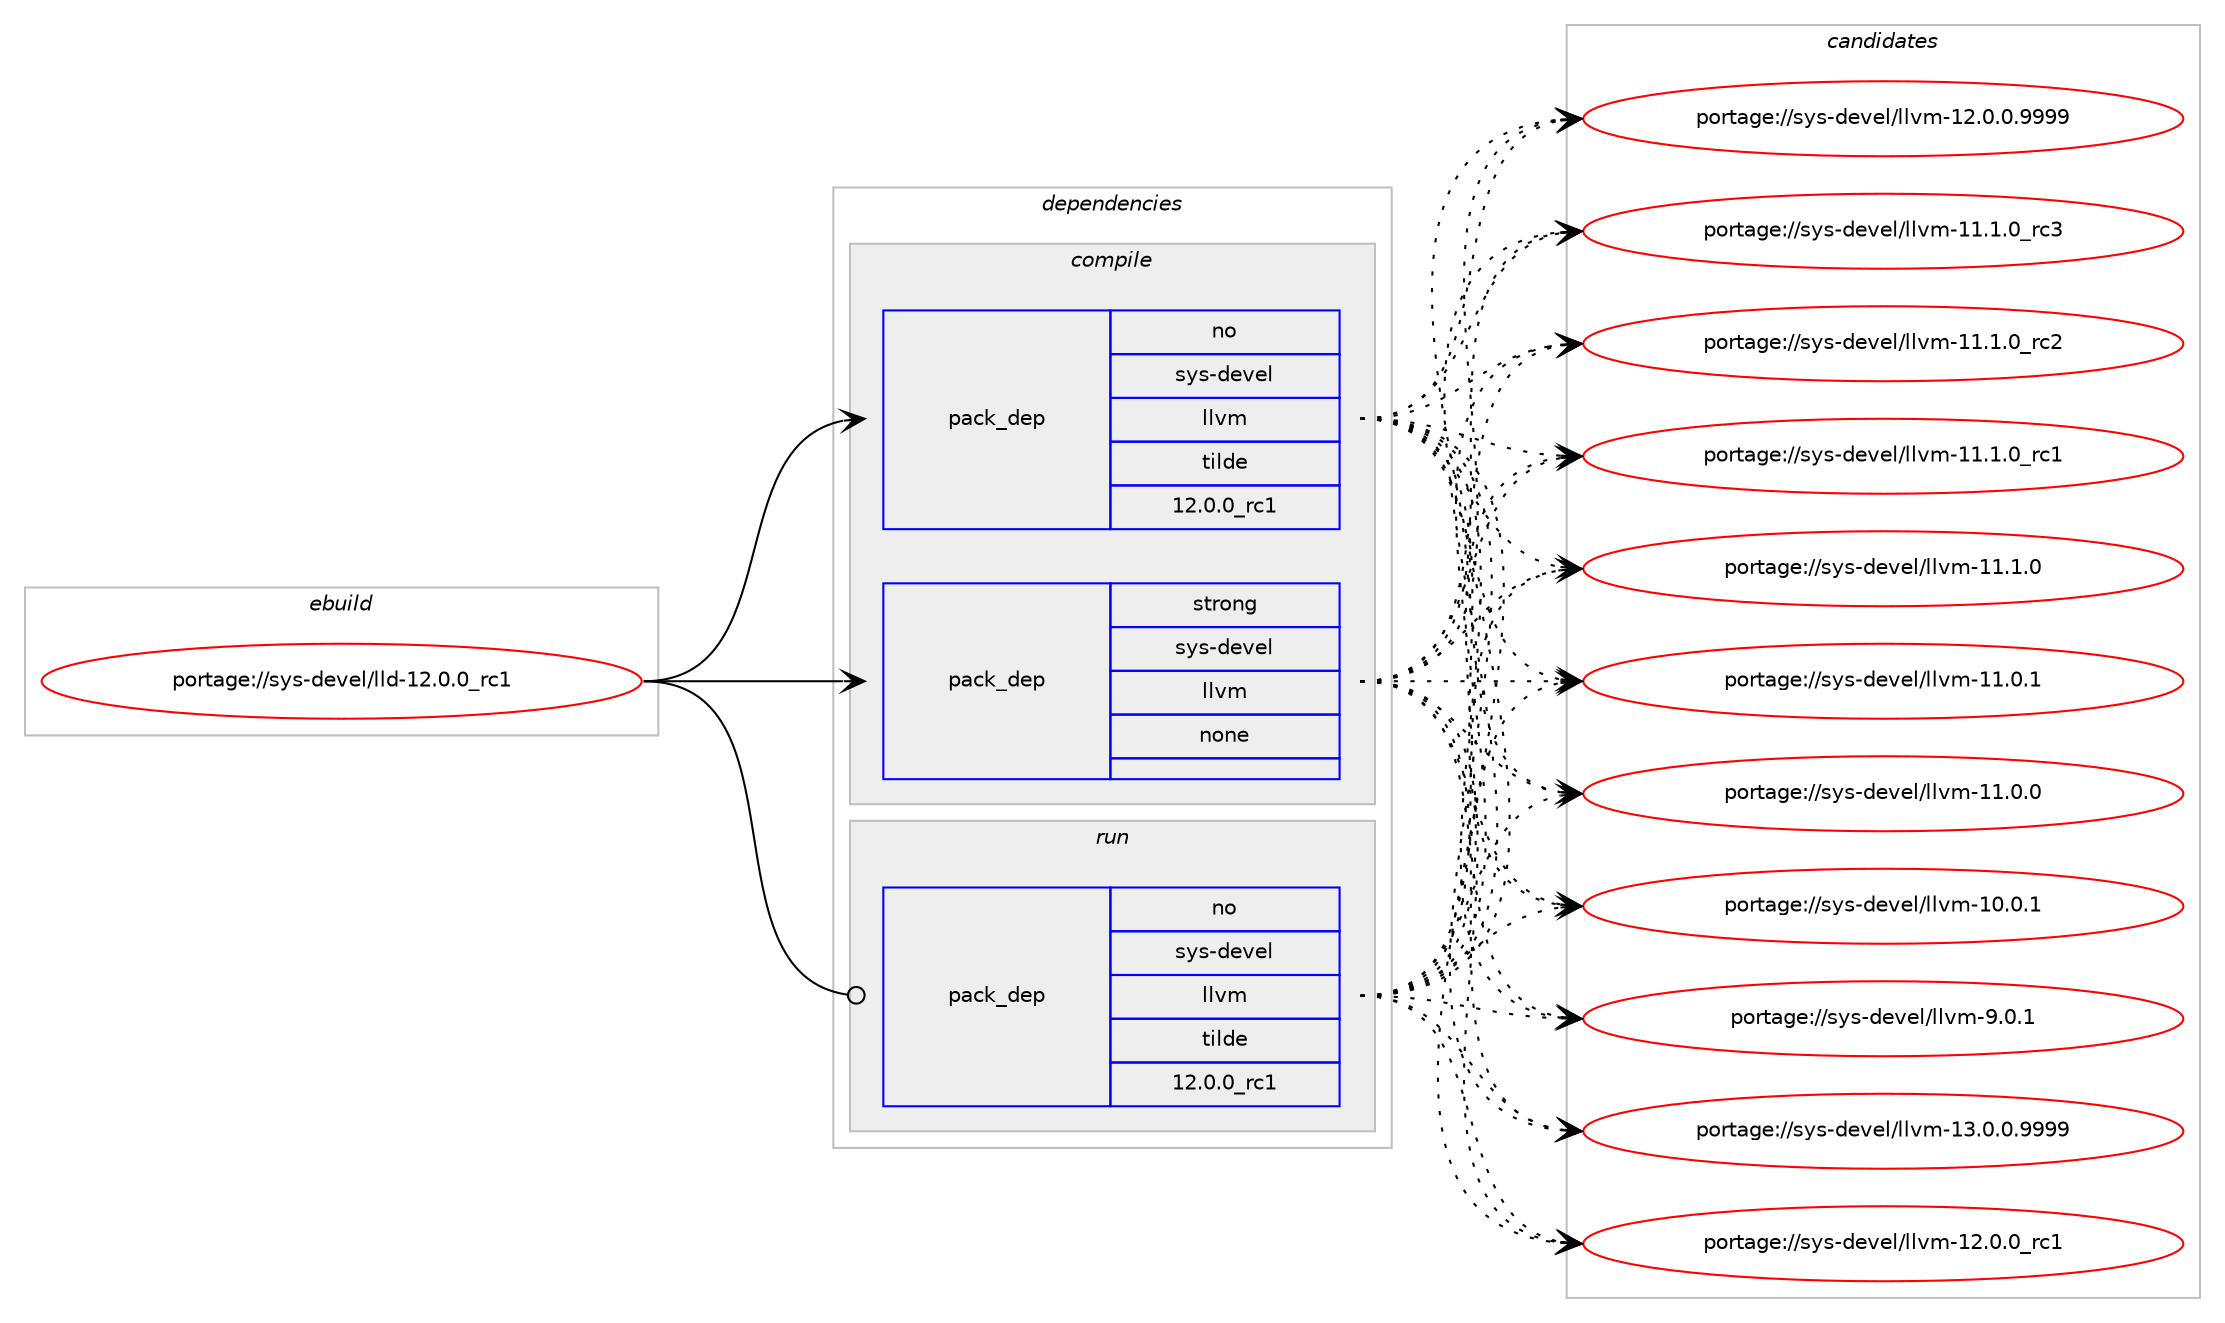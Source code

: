 digraph prolog {

# *************
# Graph options
# *************

newrank=true;
concentrate=true;
compound=true;
graph [rankdir=LR,fontname=Helvetica,fontsize=10,ranksep=1.5];#, ranksep=2.5, nodesep=0.2];
edge  [arrowhead=vee];
node  [fontname=Helvetica,fontsize=10];

# **********
# The ebuild
# **********

subgraph cluster_leftcol {
color=gray;
rank=same;
label=<<i>ebuild</i>>;
id [label="portage://sys-devel/lld-12.0.0_rc1", color=red, width=4, href="../sys-devel/lld-12.0.0_rc1.svg"];
}

# ****************
# The dependencies
# ****************

subgraph cluster_midcol {
color=gray;
label=<<i>dependencies</i>>;
subgraph cluster_compile {
fillcolor="#eeeeee";
style=filled;
label=<<i>compile</i>>;
subgraph pack3625 {
dependency4885 [label=<<TABLE BORDER="0" CELLBORDER="1" CELLSPACING="0" CELLPADDING="4" WIDTH="220"><TR><TD ROWSPAN="6" CELLPADDING="30">pack_dep</TD></TR><TR><TD WIDTH="110">no</TD></TR><TR><TD>sys-devel</TD></TR><TR><TD>llvm</TD></TR><TR><TD>tilde</TD></TR><TR><TD>12.0.0_rc1</TD></TR></TABLE>>, shape=none, color=blue];
}
id:e -> dependency4885:w [weight=20,style="solid",arrowhead="vee"];
subgraph pack3626 {
dependency4886 [label=<<TABLE BORDER="0" CELLBORDER="1" CELLSPACING="0" CELLPADDING="4" WIDTH="220"><TR><TD ROWSPAN="6" CELLPADDING="30">pack_dep</TD></TR><TR><TD WIDTH="110">strong</TD></TR><TR><TD>sys-devel</TD></TR><TR><TD>llvm</TD></TR><TR><TD>none</TD></TR><TR><TD></TD></TR></TABLE>>, shape=none, color=blue];
}
id:e -> dependency4886:w [weight=20,style="solid",arrowhead="vee"];
}
subgraph cluster_compileandrun {
fillcolor="#eeeeee";
style=filled;
label=<<i>compile and run</i>>;
}
subgraph cluster_run {
fillcolor="#eeeeee";
style=filled;
label=<<i>run</i>>;
subgraph pack3627 {
dependency4887 [label=<<TABLE BORDER="0" CELLBORDER="1" CELLSPACING="0" CELLPADDING="4" WIDTH="220"><TR><TD ROWSPAN="6" CELLPADDING="30">pack_dep</TD></TR><TR><TD WIDTH="110">no</TD></TR><TR><TD>sys-devel</TD></TR><TR><TD>llvm</TD></TR><TR><TD>tilde</TD></TR><TR><TD>12.0.0_rc1</TD></TR></TABLE>>, shape=none, color=blue];
}
id:e -> dependency4887:w [weight=20,style="solid",arrowhead="odot"];
}
}

# **************
# The candidates
# **************

subgraph cluster_choices {
rank=same;
color=gray;
label=<<i>candidates</i>>;

subgraph choice3625 {
color=black;
nodesep=1;
choice1151211154510010111810110847108108118109455746484649 [label="portage://sys-devel/llvm-9.0.1", color=red, width=4,href="../sys-devel/llvm-9.0.1.svg"];
choice1151211154510010111810110847108108118109454951464846484657575757 [label="portage://sys-devel/llvm-13.0.0.9999", color=red, width=4,href="../sys-devel/llvm-13.0.0.9999.svg"];
choice115121115451001011181011084710810811810945495046484648951149949 [label="portage://sys-devel/llvm-12.0.0_rc1", color=red, width=4,href="../sys-devel/llvm-12.0.0_rc1.svg"];
choice1151211154510010111810110847108108118109454950464846484657575757 [label="portage://sys-devel/llvm-12.0.0.9999", color=red, width=4,href="../sys-devel/llvm-12.0.0.9999.svg"];
choice115121115451001011181011084710810811810945494946494648951149951 [label="portage://sys-devel/llvm-11.1.0_rc3", color=red, width=4,href="../sys-devel/llvm-11.1.0_rc3.svg"];
choice115121115451001011181011084710810811810945494946494648951149950 [label="portage://sys-devel/llvm-11.1.0_rc2", color=red, width=4,href="../sys-devel/llvm-11.1.0_rc2.svg"];
choice115121115451001011181011084710810811810945494946494648951149949 [label="portage://sys-devel/llvm-11.1.0_rc1", color=red, width=4,href="../sys-devel/llvm-11.1.0_rc1.svg"];
choice115121115451001011181011084710810811810945494946494648 [label="portage://sys-devel/llvm-11.1.0", color=red, width=4,href="../sys-devel/llvm-11.1.0.svg"];
choice115121115451001011181011084710810811810945494946484649 [label="portage://sys-devel/llvm-11.0.1", color=red, width=4,href="../sys-devel/llvm-11.0.1.svg"];
choice115121115451001011181011084710810811810945494946484648 [label="portage://sys-devel/llvm-11.0.0", color=red, width=4,href="../sys-devel/llvm-11.0.0.svg"];
choice115121115451001011181011084710810811810945494846484649 [label="portage://sys-devel/llvm-10.0.1", color=red, width=4,href="../sys-devel/llvm-10.0.1.svg"];
dependency4885:e -> choice1151211154510010111810110847108108118109455746484649:w [style=dotted,weight="100"];
dependency4885:e -> choice1151211154510010111810110847108108118109454951464846484657575757:w [style=dotted,weight="100"];
dependency4885:e -> choice115121115451001011181011084710810811810945495046484648951149949:w [style=dotted,weight="100"];
dependency4885:e -> choice1151211154510010111810110847108108118109454950464846484657575757:w [style=dotted,weight="100"];
dependency4885:e -> choice115121115451001011181011084710810811810945494946494648951149951:w [style=dotted,weight="100"];
dependency4885:e -> choice115121115451001011181011084710810811810945494946494648951149950:w [style=dotted,weight="100"];
dependency4885:e -> choice115121115451001011181011084710810811810945494946494648951149949:w [style=dotted,weight="100"];
dependency4885:e -> choice115121115451001011181011084710810811810945494946494648:w [style=dotted,weight="100"];
dependency4885:e -> choice115121115451001011181011084710810811810945494946484649:w [style=dotted,weight="100"];
dependency4885:e -> choice115121115451001011181011084710810811810945494946484648:w [style=dotted,weight="100"];
dependency4885:e -> choice115121115451001011181011084710810811810945494846484649:w [style=dotted,weight="100"];
}
subgraph choice3626 {
color=black;
nodesep=1;
choice1151211154510010111810110847108108118109455746484649 [label="portage://sys-devel/llvm-9.0.1", color=red, width=4,href="../sys-devel/llvm-9.0.1.svg"];
choice1151211154510010111810110847108108118109454951464846484657575757 [label="portage://sys-devel/llvm-13.0.0.9999", color=red, width=4,href="../sys-devel/llvm-13.0.0.9999.svg"];
choice115121115451001011181011084710810811810945495046484648951149949 [label="portage://sys-devel/llvm-12.0.0_rc1", color=red, width=4,href="../sys-devel/llvm-12.0.0_rc1.svg"];
choice1151211154510010111810110847108108118109454950464846484657575757 [label="portage://sys-devel/llvm-12.0.0.9999", color=red, width=4,href="../sys-devel/llvm-12.0.0.9999.svg"];
choice115121115451001011181011084710810811810945494946494648951149951 [label="portage://sys-devel/llvm-11.1.0_rc3", color=red, width=4,href="../sys-devel/llvm-11.1.0_rc3.svg"];
choice115121115451001011181011084710810811810945494946494648951149950 [label="portage://sys-devel/llvm-11.1.0_rc2", color=red, width=4,href="../sys-devel/llvm-11.1.0_rc2.svg"];
choice115121115451001011181011084710810811810945494946494648951149949 [label="portage://sys-devel/llvm-11.1.0_rc1", color=red, width=4,href="../sys-devel/llvm-11.1.0_rc1.svg"];
choice115121115451001011181011084710810811810945494946494648 [label="portage://sys-devel/llvm-11.1.0", color=red, width=4,href="../sys-devel/llvm-11.1.0.svg"];
choice115121115451001011181011084710810811810945494946484649 [label="portage://sys-devel/llvm-11.0.1", color=red, width=4,href="../sys-devel/llvm-11.0.1.svg"];
choice115121115451001011181011084710810811810945494946484648 [label="portage://sys-devel/llvm-11.0.0", color=red, width=4,href="../sys-devel/llvm-11.0.0.svg"];
choice115121115451001011181011084710810811810945494846484649 [label="portage://sys-devel/llvm-10.0.1", color=red, width=4,href="../sys-devel/llvm-10.0.1.svg"];
dependency4886:e -> choice1151211154510010111810110847108108118109455746484649:w [style=dotted,weight="100"];
dependency4886:e -> choice1151211154510010111810110847108108118109454951464846484657575757:w [style=dotted,weight="100"];
dependency4886:e -> choice115121115451001011181011084710810811810945495046484648951149949:w [style=dotted,weight="100"];
dependency4886:e -> choice1151211154510010111810110847108108118109454950464846484657575757:w [style=dotted,weight="100"];
dependency4886:e -> choice115121115451001011181011084710810811810945494946494648951149951:w [style=dotted,weight="100"];
dependency4886:e -> choice115121115451001011181011084710810811810945494946494648951149950:w [style=dotted,weight="100"];
dependency4886:e -> choice115121115451001011181011084710810811810945494946494648951149949:w [style=dotted,weight="100"];
dependency4886:e -> choice115121115451001011181011084710810811810945494946494648:w [style=dotted,weight="100"];
dependency4886:e -> choice115121115451001011181011084710810811810945494946484649:w [style=dotted,weight="100"];
dependency4886:e -> choice115121115451001011181011084710810811810945494946484648:w [style=dotted,weight="100"];
dependency4886:e -> choice115121115451001011181011084710810811810945494846484649:w [style=dotted,weight="100"];
}
subgraph choice3627 {
color=black;
nodesep=1;
choice1151211154510010111810110847108108118109455746484649 [label="portage://sys-devel/llvm-9.0.1", color=red, width=4,href="../sys-devel/llvm-9.0.1.svg"];
choice1151211154510010111810110847108108118109454951464846484657575757 [label="portage://sys-devel/llvm-13.0.0.9999", color=red, width=4,href="../sys-devel/llvm-13.0.0.9999.svg"];
choice115121115451001011181011084710810811810945495046484648951149949 [label="portage://sys-devel/llvm-12.0.0_rc1", color=red, width=4,href="../sys-devel/llvm-12.0.0_rc1.svg"];
choice1151211154510010111810110847108108118109454950464846484657575757 [label="portage://sys-devel/llvm-12.0.0.9999", color=red, width=4,href="../sys-devel/llvm-12.0.0.9999.svg"];
choice115121115451001011181011084710810811810945494946494648951149951 [label="portage://sys-devel/llvm-11.1.0_rc3", color=red, width=4,href="../sys-devel/llvm-11.1.0_rc3.svg"];
choice115121115451001011181011084710810811810945494946494648951149950 [label="portage://sys-devel/llvm-11.1.0_rc2", color=red, width=4,href="../sys-devel/llvm-11.1.0_rc2.svg"];
choice115121115451001011181011084710810811810945494946494648951149949 [label="portage://sys-devel/llvm-11.1.0_rc1", color=red, width=4,href="../sys-devel/llvm-11.1.0_rc1.svg"];
choice115121115451001011181011084710810811810945494946494648 [label="portage://sys-devel/llvm-11.1.0", color=red, width=4,href="../sys-devel/llvm-11.1.0.svg"];
choice115121115451001011181011084710810811810945494946484649 [label="portage://sys-devel/llvm-11.0.1", color=red, width=4,href="../sys-devel/llvm-11.0.1.svg"];
choice115121115451001011181011084710810811810945494946484648 [label="portage://sys-devel/llvm-11.0.0", color=red, width=4,href="../sys-devel/llvm-11.0.0.svg"];
choice115121115451001011181011084710810811810945494846484649 [label="portage://sys-devel/llvm-10.0.1", color=red, width=4,href="../sys-devel/llvm-10.0.1.svg"];
dependency4887:e -> choice1151211154510010111810110847108108118109455746484649:w [style=dotted,weight="100"];
dependency4887:e -> choice1151211154510010111810110847108108118109454951464846484657575757:w [style=dotted,weight="100"];
dependency4887:e -> choice115121115451001011181011084710810811810945495046484648951149949:w [style=dotted,weight="100"];
dependency4887:e -> choice1151211154510010111810110847108108118109454950464846484657575757:w [style=dotted,weight="100"];
dependency4887:e -> choice115121115451001011181011084710810811810945494946494648951149951:w [style=dotted,weight="100"];
dependency4887:e -> choice115121115451001011181011084710810811810945494946494648951149950:w [style=dotted,weight="100"];
dependency4887:e -> choice115121115451001011181011084710810811810945494946494648951149949:w [style=dotted,weight="100"];
dependency4887:e -> choice115121115451001011181011084710810811810945494946494648:w [style=dotted,weight="100"];
dependency4887:e -> choice115121115451001011181011084710810811810945494946484649:w [style=dotted,weight="100"];
dependency4887:e -> choice115121115451001011181011084710810811810945494946484648:w [style=dotted,weight="100"];
dependency4887:e -> choice115121115451001011181011084710810811810945494846484649:w [style=dotted,weight="100"];
}
}

}
